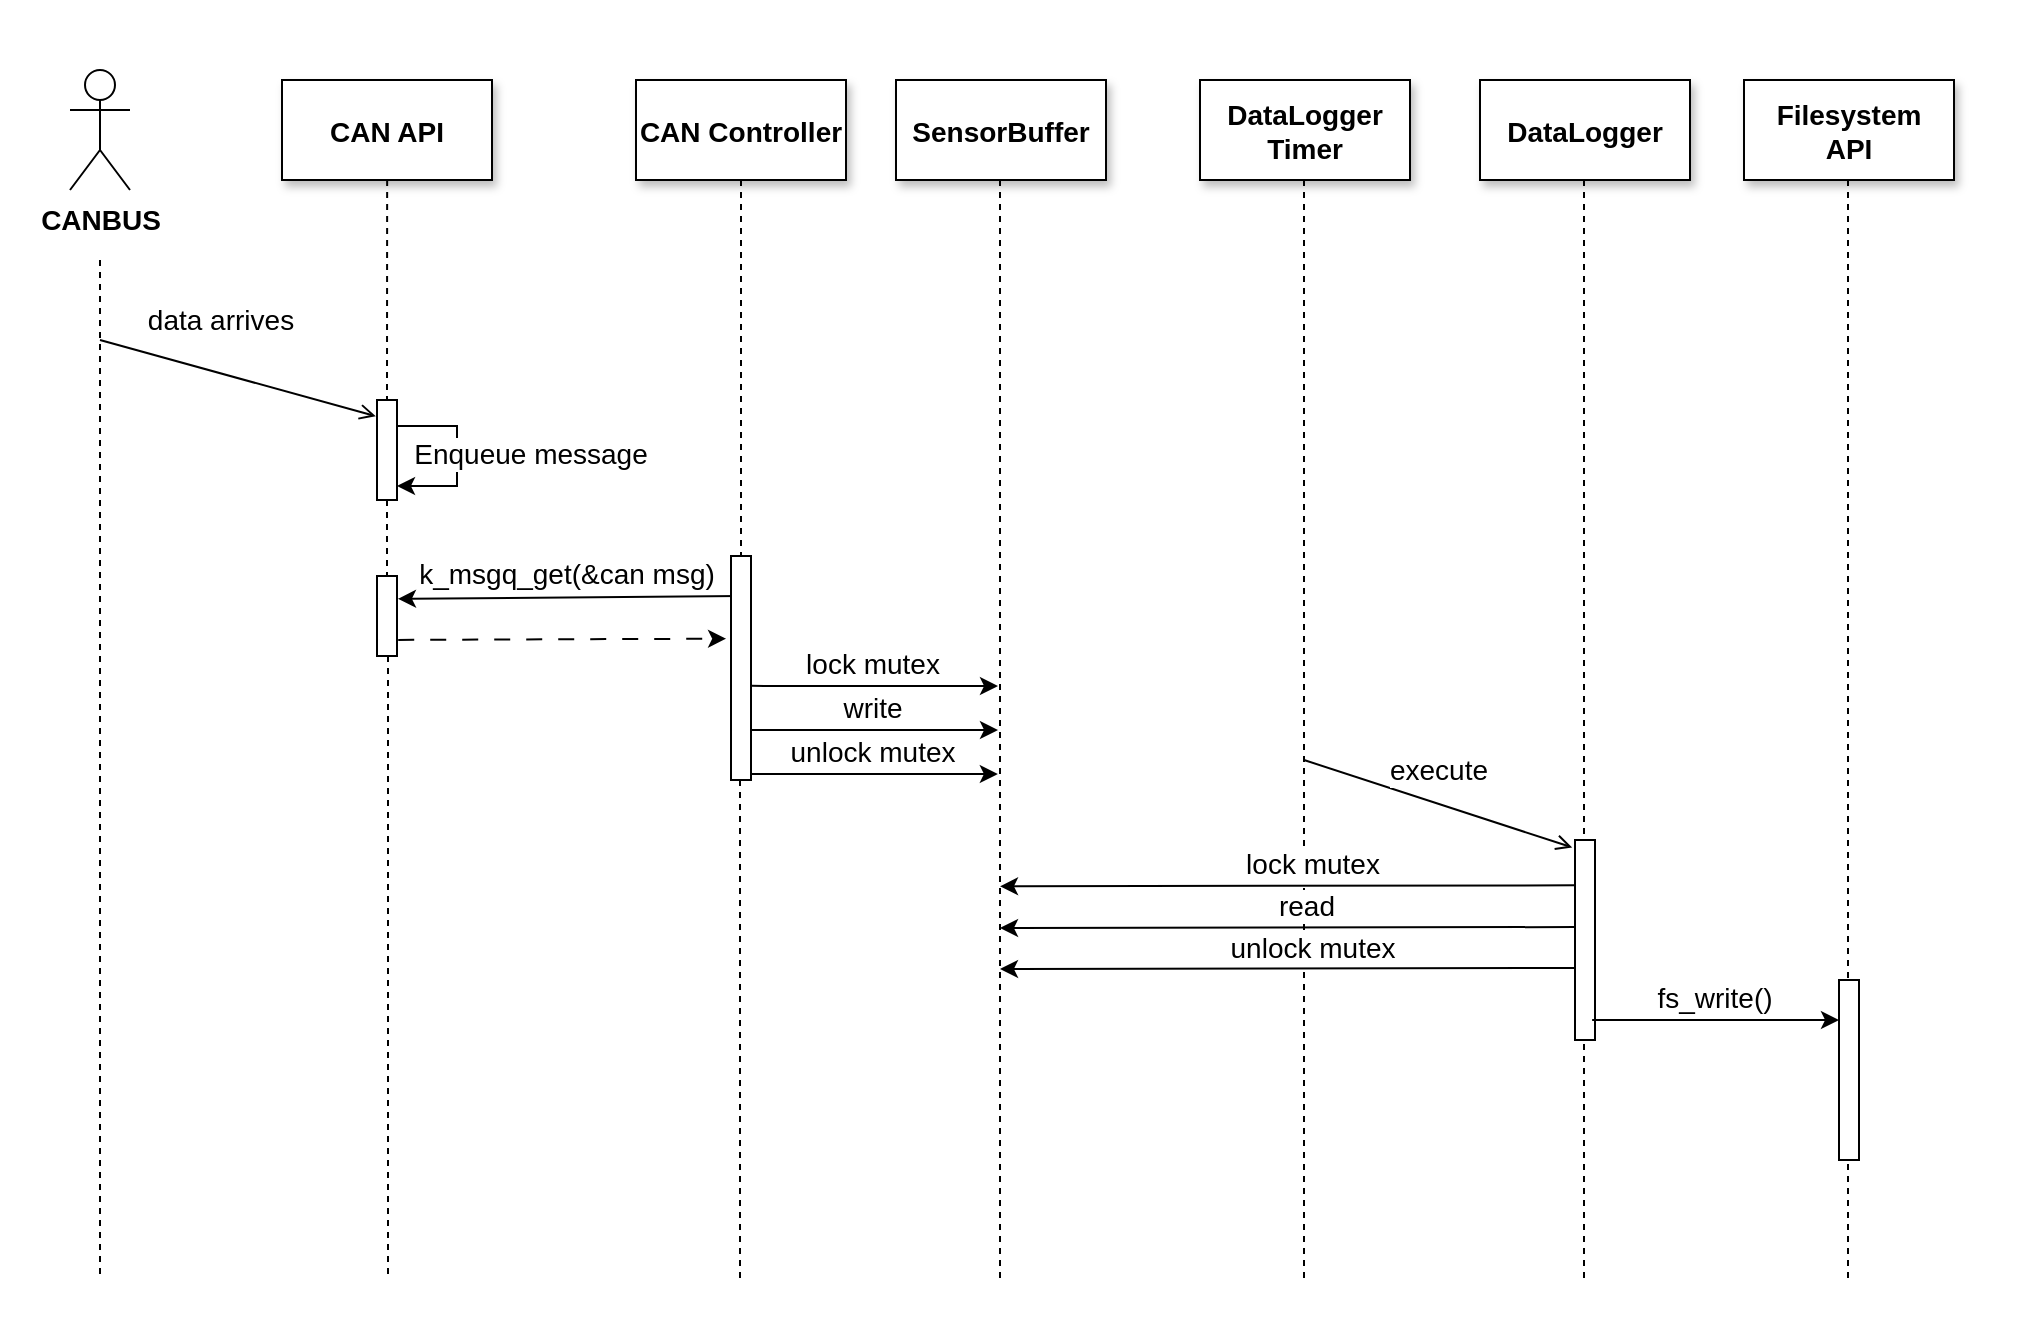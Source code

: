 <mxfile version="24.4.8" type="device">
  <diagram name="Page-1" id="9361dd3d-8414-5efd-6122-117bd74ce7a7">
    <mxGraphModel dx="1687" dy="899" grid="1" gridSize="10" guides="1" tooltips="1" connect="1" arrows="1" fold="1" page="0" pageScale="1.5" pageWidth="826" pageHeight="1169" background="none" math="0" shadow="0">
      <root>
        <mxCell id="0" />
        <mxCell id="1" parent="0" />
        <mxCell id="pHPE8b7I82gGhvSn6_Qi-58" value="" style="rounded=0;whiteSpace=wrap;html=1;strokeColor=none;" vertex="1" parent="1">
          <mxGeometry x="270" y="40" width="1020" height="670" as="geometry" />
        </mxCell>
        <mxCell id="4" value="CAN API" style="shadow=1;fontFamily=Helvetica;fontSize=14;fontStyle=1" parent="1" vertex="1">
          <mxGeometry x="411" y="80" width="105" height="50" as="geometry" />
        </mxCell>
        <mxCell id="YI2W7DXEhTe_7VjpbuNO-89" value="CAN Controller" style="shadow=1;fontFamily=Helvetica;fontSize=14;fontStyle=1" parent="1" vertex="1">
          <mxGeometry x="588" y="80" width="105" height="50" as="geometry" />
        </mxCell>
        <mxCell id="YI2W7DXEhTe_7VjpbuNO-90" value="" style="edgeStyle=elbowEdgeStyle;elbow=horizontal;endArrow=none;dashed=1;fontFamily=Helvetica;fontSize=14;" parent="1" source="YI2W7DXEhTe_7VjpbuNO-109" edge="1">
          <mxGeometry x="230.0" y="310" width="100" height="100" as="geometry">
            <mxPoint x="665.5" y="430" as="sourcePoint" />
            <mxPoint x="640" y="680" as="targetPoint" />
            <Array as="points" />
          </mxGeometry>
        </mxCell>
        <mxCell id="YI2W7DXEhTe_7VjpbuNO-96" value="" style="edgeStyle=orthogonalEdgeStyle;rounded=0;orthogonalLoop=1;jettySize=auto;html=1;endArrow=none;endFill=0;dashed=1;fontFamily=Helvetica;fontSize=14;" parent="1" edge="1">
          <mxGeometry relative="1" as="geometry">
            <mxPoint x="320" y="170" as="sourcePoint" />
            <mxPoint x="320" y="680" as="targetPoint" />
          </mxGeometry>
        </mxCell>
        <mxCell id="YI2W7DXEhTe_7VjpbuNO-91" value="CANBUS" style="shape=umlActor;verticalLabelPosition=bottom;verticalAlign=top;html=1;outlineConnect=0;fontFamily=Helvetica;fontSize=14;fontStyle=1" parent="1" vertex="1">
          <mxGeometry x="305" y="75" width="30" height="60" as="geometry" />
        </mxCell>
        <mxCell id="YI2W7DXEhTe_7VjpbuNO-102" value="" style="edgeStyle=elbowEdgeStyle;elbow=horizontal;endArrow=none;dashed=1;fontFamily=Helvetica;fontSize=14;" parent="1" target="YI2W7DXEhTe_7VjpbuNO-101" edge="1">
          <mxGeometry x="230.0" y="310" width="100" height="100" as="geometry">
            <mxPoint x="463.581" y="130" as="sourcePoint" />
            <mxPoint x="463.5" y="740" as="targetPoint" />
          </mxGeometry>
        </mxCell>
        <mxCell id="YI2W7DXEhTe_7VjpbuNO-101" value="" style="rounded=0;whiteSpace=wrap;html=1;fontFamily=Helvetica;fontSize=14;" parent="1" vertex="1">
          <mxGeometry x="458.5" y="240" width="10" height="50" as="geometry" />
        </mxCell>
        <mxCell id="YI2W7DXEhTe_7VjpbuNO-99" value="" style="endArrow=classic;html=1;rounded=0;fontFamily=Helvetica;fontSize=14;" parent="1" edge="1">
          <mxGeometry width="50" height="50" relative="1" as="geometry">
            <mxPoint x="468.5" y="253" as="sourcePoint" />
            <mxPoint x="468.5" y="283" as="targetPoint" />
            <Array as="points">
              <mxPoint x="498.5" y="253" />
              <mxPoint x="498.5" y="273" />
              <mxPoint x="498.5" y="283" />
            </Array>
          </mxGeometry>
        </mxCell>
        <mxCell id="YI2W7DXEhTe_7VjpbuNO-100" value="Enqueue message" style="edgeLabel;html=1;align=center;verticalAlign=middle;resizable=0;points=[];fontFamily=Helvetica;fontSize=14;" parent="YI2W7DXEhTe_7VjpbuNO-99" vertex="1" connectable="0">
          <mxGeometry x="-0.158" y="1" relative="1" as="geometry">
            <mxPoint x="35" y="6" as="offset" />
          </mxGeometry>
        </mxCell>
        <mxCell id="YI2W7DXEhTe_7VjpbuNO-97" value="" style="endArrow=open;html=1;rounded=0;endFill=0;entryX=-0.06;entryY=0.162;entryDx=0;entryDy=0;entryPerimeter=0;fontFamily=Helvetica;fontSize=14;" parent="1" target="YI2W7DXEhTe_7VjpbuNO-101" edge="1">
          <mxGeometry width="50" height="50" relative="1" as="geometry">
            <mxPoint x="320" y="210" as="sourcePoint" />
            <mxPoint x="472" y="249" as="targetPoint" />
          </mxGeometry>
        </mxCell>
        <mxCell id="YI2W7DXEhTe_7VjpbuNO-98" value="data arrives" style="edgeLabel;html=1;align=center;verticalAlign=middle;resizable=0;points=[];fontFamily=Helvetica;fontSize=14;" parent="YI2W7DXEhTe_7VjpbuNO-97" vertex="1" connectable="0">
          <mxGeometry x="-0.195" y="-2" relative="1" as="geometry">
            <mxPoint x="5" y="-27" as="offset" />
          </mxGeometry>
        </mxCell>
        <mxCell id="YI2W7DXEhTe_7VjpbuNO-105" value="" style="endArrow=classic;html=1;rounded=0;dashed=1;dashPattern=8 8;exitX=1.061;exitY=0.799;exitDx=0;exitDy=0;exitPerimeter=0;entryX=-0.246;entryY=0.369;entryDx=0;entryDy=0;fontFamily=Helvetica;fontSize=14;entryPerimeter=0;" parent="1" source="YI2W7DXEhTe_7VjpbuNO-107" target="YI2W7DXEhTe_7VjpbuNO-109" edge="1">
          <mxGeometry width="50" height="50" relative="1" as="geometry">
            <mxPoint x="480" y="358" as="sourcePoint" />
            <mxPoint x="620" y="358" as="targetPoint" />
            <Array as="points" />
          </mxGeometry>
        </mxCell>
        <mxCell id="YI2W7DXEhTe_7VjpbuNO-108" value="" style="edgeStyle=elbowEdgeStyle;elbow=horizontal;endArrow=none;dashed=1;fontFamily=Helvetica;fontSize=14;" parent="1" source="YI2W7DXEhTe_7VjpbuNO-101" target="YI2W7DXEhTe_7VjpbuNO-107" edge="1">
          <mxGeometry x="230.0" y="310" width="100" height="100" as="geometry">
            <mxPoint x="463" y="320" as="sourcePoint" />
            <mxPoint x="463.5" y="740" as="targetPoint" />
          </mxGeometry>
        </mxCell>
        <mxCell id="YI2W7DXEhTe_7VjpbuNO-107" value="" style="rounded=0;whiteSpace=wrap;html=1;fontFamily=Helvetica;fontSize=14;" parent="1" vertex="1">
          <mxGeometry x="458.5" y="328" width="10" height="40" as="geometry" />
        </mxCell>
        <mxCell id="YI2W7DXEhTe_7VjpbuNO-103" value="" style="endArrow=classic;html=1;rounded=0;entryX=1.048;entryY=0.285;entryDx=0;entryDy=0;entryPerimeter=0;fontFamily=Helvetica;fontSize=14;" parent="1" target="YI2W7DXEhTe_7VjpbuNO-107" edge="1">
          <mxGeometry width="50" height="50" relative="1" as="geometry">
            <mxPoint x="640" y="338" as="sourcePoint" />
            <mxPoint x="480" y="338" as="targetPoint" />
            <Array as="points" />
          </mxGeometry>
        </mxCell>
        <mxCell id="YI2W7DXEhTe_7VjpbuNO-104" value="k_msgq_get(&amp;amp;can msg)" style="edgeLabel;html=1;align=center;verticalAlign=middle;resizable=0;points=[];fontFamily=Helvetica;fontSize=14;" parent="YI2W7DXEhTe_7VjpbuNO-103" vertex="1" connectable="0">
          <mxGeometry x="0.287" relative="1" as="geometry">
            <mxPoint x="23" y="-12" as="offset" />
          </mxGeometry>
        </mxCell>
        <mxCell id="YI2W7DXEhTe_7VjpbuNO-110" value="" style="edgeStyle=elbowEdgeStyle;elbow=horizontal;endArrow=none;dashed=1;fontFamily=Helvetica;fontSize=14;" parent="1" source="YI2W7DXEhTe_7VjpbuNO-89" target="YI2W7DXEhTe_7VjpbuNO-109" edge="1">
          <mxGeometry x="230.0" y="310" width="100" height="100" as="geometry">
            <mxPoint x="640" y="130" as="sourcePoint" />
            <mxPoint x="640.5" y="740" as="targetPoint" />
          </mxGeometry>
        </mxCell>
        <mxCell id="YI2W7DXEhTe_7VjpbuNO-109" value="" style="rounded=0;whiteSpace=wrap;html=1;fontFamily=Helvetica;fontSize=14;" parent="1" vertex="1">
          <mxGeometry x="635.5" y="318" width="10" height="112" as="geometry" />
        </mxCell>
        <mxCell id="YI2W7DXEhTe_7VjpbuNO-111" value="SensorBuffer" style="shadow=1;fontFamily=Helvetica;fontSize=14;fontStyle=1" parent="1" vertex="1">
          <mxGeometry x="718" y="80" width="105" height="50" as="geometry" />
        </mxCell>
        <mxCell id="YI2W7DXEhTe_7VjpbuNO-113" value="" style="edgeStyle=elbowEdgeStyle;elbow=horizontal;endArrow=none;dashed=1;fontFamily=Helvetica;fontSize=14;" parent="1" source="YI2W7DXEhTe_7VjpbuNO-111" edge="1">
          <mxGeometry x="230.0" y="310" width="100" height="100" as="geometry">
            <mxPoint x="770" y="130" as="sourcePoint" />
            <mxPoint x="770" y="680" as="targetPoint" />
          </mxGeometry>
        </mxCell>
        <mxCell id="YI2W7DXEhTe_7VjpbuNO-117" value="" style="endArrow=classic;html=1;rounded=0;fontFamily=Helvetica;fontSize=14;exitX=1.007;exitY=0.795;exitDx=0;exitDy=0;exitPerimeter=0;" parent="1" edge="1">
          <mxGeometry width="50" height="50" relative="1" as="geometry">
            <mxPoint x="645.57" y="405.04" as="sourcePoint" />
            <mxPoint x="769" y="405" as="targetPoint" />
          </mxGeometry>
        </mxCell>
        <mxCell id="YI2W7DXEhTe_7VjpbuNO-118" value="write" style="edgeLabel;html=1;align=center;verticalAlign=middle;resizable=0;points=[];fontFamily=Helvetica;fontSize=14;" parent="YI2W7DXEhTe_7VjpbuNO-117" vertex="1" connectable="0">
          <mxGeometry x="0.388" y="-1" relative="1" as="geometry">
            <mxPoint x="-25" y="-12" as="offset" />
          </mxGeometry>
        </mxCell>
        <mxCell id="YI2W7DXEhTe_7VjpbuNO-143" value="" style="edgeStyle=elbowEdgeStyle;elbow=horizontal;endArrow=none;dashed=1;fontFamily=Helvetica;fontSize=14;" parent="1" source="YI2W7DXEhTe_7VjpbuNO-107" edge="1">
          <mxGeometry x="230.0" y="310" width="100" height="100" as="geometry">
            <mxPoint x="464" y="368" as="sourcePoint" />
            <mxPoint x="464" y="680" as="targetPoint" />
          </mxGeometry>
        </mxCell>
        <mxCell id="pHPE8b7I82gGhvSn6_Qi-33" value="DataLogger" style="shadow=1;fontFamily=Helvetica;fontSize=14;fontStyle=1" vertex="1" parent="1">
          <mxGeometry x="1010" y="80" width="105" height="50" as="geometry" />
        </mxCell>
        <mxCell id="pHPE8b7I82gGhvSn6_Qi-34" value="" style="edgeStyle=elbowEdgeStyle;elbow=horizontal;endArrow=none;dashed=1;fontFamily=Helvetica;fontSize=14;" edge="1" parent="1" source="pHPE8b7I82gGhvSn6_Qi-33">
          <mxGeometry x="230.0" y="310" width="100" height="100" as="geometry">
            <mxPoint x="1062" y="130" as="sourcePoint" />
            <mxPoint x="1062" y="680" as="targetPoint" />
          </mxGeometry>
        </mxCell>
        <mxCell id="pHPE8b7I82gGhvSn6_Qi-35" value="DataLogger&#xa;Timer" style="shadow=1;fontFamily=Helvetica;fontSize=14;fontStyle=1" vertex="1" parent="1">
          <mxGeometry x="870" y="80" width="105" height="50" as="geometry" />
        </mxCell>
        <mxCell id="pHPE8b7I82gGhvSn6_Qi-36" value="" style="edgeStyle=elbowEdgeStyle;elbow=horizontal;endArrow=none;dashed=1;fontFamily=Helvetica;fontSize=14;" edge="1" parent="1" source="pHPE8b7I82gGhvSn6_Qi-35">
          <mxGeometry x="230.0" y="310" width="100" height="100" as="geometry">
            <mxPoint x="922" y="130" as="sourcePoint" />
            <mxPoint x="922" y="680" as="targetPoint" />
          </mxGeometry>
        </mxCell>
        <mxCell id="pHPE8b7I82gGhvSn6_Qi-37" value="" style="endArrow=open;html=1;rounded=0;endFill=0;fontFamily=Helvetica;fontSize=14;entryX=-0.139;entryY=0.037;entryDx=0;entryDy=0;entryPerimeter=0;" edge="1" parent="1" target="pHPE8b7I82gGhvSn6_Qi-42">
          <mxGeometry width="50" height="50" relative="1" as="geometry">
            <mxPoint x="922" y="420" as="sourcePoint" />
            <mxPoint x="1062" y="460" as="targetPoint" />
          </mxGeometry>
        </mxCell>
        <mxCell id="pHPE8b7I82gGhvSn6_Qi-41" value="execute" style="edgeLabel;html=1;align=center;verticalAlign=middle;resizable=0;points=[];fontSize=14;" vertex="1" connectable="0" parent="pHPE8b7I82gGhvSn6_Qi-37">
          <mxGeometry x="-0.563" y="-1" relative="1" as="geometry">
            <mxPoint x="38" y="-6" as="offset" />
          </mxGeometry>
        </mxCell>
        <mxCell id="pHPE8b7I82gGhvSn6_Qi-42" value="" style="rounded=0;whiteSpace=wrap;html=1;fontFamily=Helvetica;fontSize=14;" vertex="1" parent="1">
          <mxGeometry x="1057.5" y="460" width="10" height="100" as="geometry" />
        </mxCell>
        <mxCell id="pHPE8b7I82gGhvSn6_Qi-43" value="" style="endArrow=classic;html=1;rounded=0;fontFamily=Helvetica;fontSize=14;" edge="1" parent="1">
          <mxGeometry width="50" height="50" relative="1" as="geometry">
            <mxPoint x="1057.5" y="503.52" as="sourcePoint" />
            <mxPoint x="770" y="504" as="targetPoint" />
          </mxGeometry>
        </mxCell>
        <mxCell id="pHPE8b7I82gGhvSn6_Qi-44" value="read" style="edgeLabel;html=1;align=center;verticalAlign=middle;resizable=0;points=[];fontFamily=Helvetica;fontSize=14;" vertex="1" connectable="0" parent="pHPE8b7I82gGhvSn6_Qi-43">
          <mxGeometry x="0.388" y="-1" relative="1" as="geometry">
            <mxPoint x="65" y="-10" as="offset" />
          </mxGeometry>
        </mxCell>
        <mxCell id="pHPE8b7I82gGhvSn6_Qi-45" value="" style="endArrow=classic;html=1;rounded=0;fontFamily=Helvetica;fontSize=14;exitX=1.007;exitY=0.553;exitDx=0;exitDy=0;exitPerimeter=0;" edge="1" parent="1">
          <mxGeometry width="50" height="50" relative="1" as="geometry">
            <mxPoint x="645.57" y="382.936" as="sourcePoint" />
            <mxPoint x="769" y="383" as="targetPoint" />
          </mxGeometry>
        </mxCell>
        <mxCell id="pHPE8b7I82gGhvSn6_Qi-46" value="lock mutex" style="edgeLabel;html=1;align=center;verticalAlign=middle;resizable=0;points=[];fontFamily=Helvetica;fontSize=14;" vertex="1" connectable="0" parent="pHPE8b7I82gGhvSn6_Qi-45">
          <mxGeometry x="0.388" y="-1" relative="1" as="geometry">
            <mxPoint x="-25" y="-12" as="offset" />
          </mxGeometry>
        </mxCell>
        <mxCell id="pHPE8b7I82gGhvSn6_Qi-47" value="" style="endArrow=classic;html=1;rounded=0;fontFamily=Helvetica;fontSize=14;exitX=1.007;exitY=0.795;exitDx=0;exitDy=0;exitPerimeter=0;" edge="1" parent="1">
          <mxGeometry width="50" height="50" relative="1" as="geometry">
            <mxPoint x="645.5" y="427.04" as="sourcePoint" />
            <mxPoint x="768.93" y="427" as="targetPoint" />
          </mxGeometry>
        </mxCell>
        <mxCell id="pHPE8b7I82gGhvSn6_Qi-48" value="unlock mutex" style="edgeLabel;html=1;align=center;verticalAlign=middle;resizable=0;points=[];fontFamily=Helvetica;fontSize=14;" vertex="1" connectable="0" parent="pHPE8b7I82gGhvSn6_Qi-47">
          <mxGeometry x="0.388" y="-1" relative="1" as="geometry">
            <mxPoint x="-25" y="-12" as="offset" />
          </mxGeometry>
        </mxCell>
        <mxCell id="pHPE8b7I82gGhvSn6_Qi-49" value="" style="endArrow=classic;html=1;rounded=0;fontFamily=Helvetica;fontSize=14;" edge="1" parent="1">
          <mxGeometry width="50" height="50" relative="1" as="geometry">
            <mxPoint x="1057.5" y="482.66" as="sourcePoint" />
            <mxPoint x="770" y="483.14" as="targetPoint" />
          </mxGeometry>
        </mxCell>
        <mxCell id="pHPE8b7I82gGhvSn6_Qi-50" value="lock mutex" style="edgeLabel;html=1;align=center;verticalAlign=middle;resizable=0;points=[];fontFamily=Helvetica;fontSize=14;" vertex="1" connectable="0" parent="pHPE8b7I82gGhvSn6_Qi-49">
          <mxGeometry x="0.388" y="-1" relative="1" as="geometry">
            <mxPoint x="68" y="-10" as="offset" />
          </mxGeometry>
        </mxCell>
        <mxCell id="pHPE8b7I82gGhvSn6_Qi-51" value="" style="endArrow=classic;html=1;rounded=0;fontFamily=Helvetica;fontSize=14;" edge="1" parent="1">
          <mxGeometry width="50" height="50" relative="1" as="geometry">
            <mxPoint x="1057.5" y="524" as="sourcePoint" />
            <mxPoint x="770" y="524.48" as="targetPoint" />
          </mxGeometry>
        </mxCell>
        <mxCell id="pHPE8b7I82gGhvSn6_Qi-52" value="unlock mutex" style="edgeLabel;html=1;align=center;verticalAlign=middle;resizable=0;points=[];fontFamily=Helvetica;fontSize=14;" vertex="1" connectable="0" parent="pHPE8b7I82gGhvSn6_Qi-51">
          <mxGeometry x="0.388" y="-1" relative="1" as="geometry">
            <mxPoint x="68" y="-10" as="offset" />
          </mxGeometry>
        </mxCell>
        <mxCell id="pHPE8b7I82gGhvSn6_Qi-53" value="Filesystem &#xa;API" style="shadow=1;fontFamily=Helvetica;fontSize=14;fontStyle=1" vertex="1" parent="1">
          <mxGeometry x="1142" y="80" width="105" height="50" as="geometry" />
        </mxCell>
        <mxCell id="pHPE8b7I82gGhvSn6_Qi-54" value="" style="edgeStyle=elbowEdgeStyle;elbow=horizontal;endArrow=none;dashed=1;fontFamily=Helvetica;fontSize=14;" edge="1" parent="1" source="pHPE8b7I82gGhvSn6_Qi-53">
          <mxGeometry x="230.0" y="310" width="100" height="100" as="geometry">
            <mxPoint x="1194" y="130" as="sourcePoint" />
            <mxPoint x="1194" y="680" as="targetPoint" />
          </mxGeometry>
        </mxCell>
        <mxCell id="pHPE8b7I82gGhvSn6_Qi-55" value="" style="rounded=0;whiteSpace=wrap;html=1;fontFamily=Helvetica;fontSize=14;" vertex="1" parent="1">
          <mxGeometry x="1189.5" y="530" width="10" height="90" as="geometry" />
        </mxCell>
        <mxCell id="pHPE8b7I82gGhvSn6_Qi-56" value="" style="endArrow=classic;html=1;rounded=0;fontFamily=Helvetica;fontSize=14;exitX=1.007;exitY=0.795;exitDx=0;exitDy=0;exitPerimeter=0;" edge="1" parent="1">
          <mxGeometry width="50" height="50" relative="1" as="geometry">
            <mxPoint x="1066.07" y="550.04" as="sourcePoint" />
            <mxPoint x="1189.5" y="550" as="targetPoint" />
          </mxGeometry>
        </mxCell>
        <mxCell id="pHPE8b7I82gGhvSn6_Qi-57" value="fs_write()" style="edgeLabel;html=1;align=center;verticalAlign=middle;resizable=0;points=[];fontFamily=Helvetica;fontSize=14;" vertex="1" connectable="0" parent="pHPE8b7I82gGhvSn6_Qi-56">
          <mxGeometry x="0.388" y="-1" relative="1" as="geometry">
            <mxPoint x="-25" y="-12" as="offset" />
          </mxGeometry>
        </mxCell>
      </root>
    </mxGraphModel>
  </diagram>
</mxfile>
